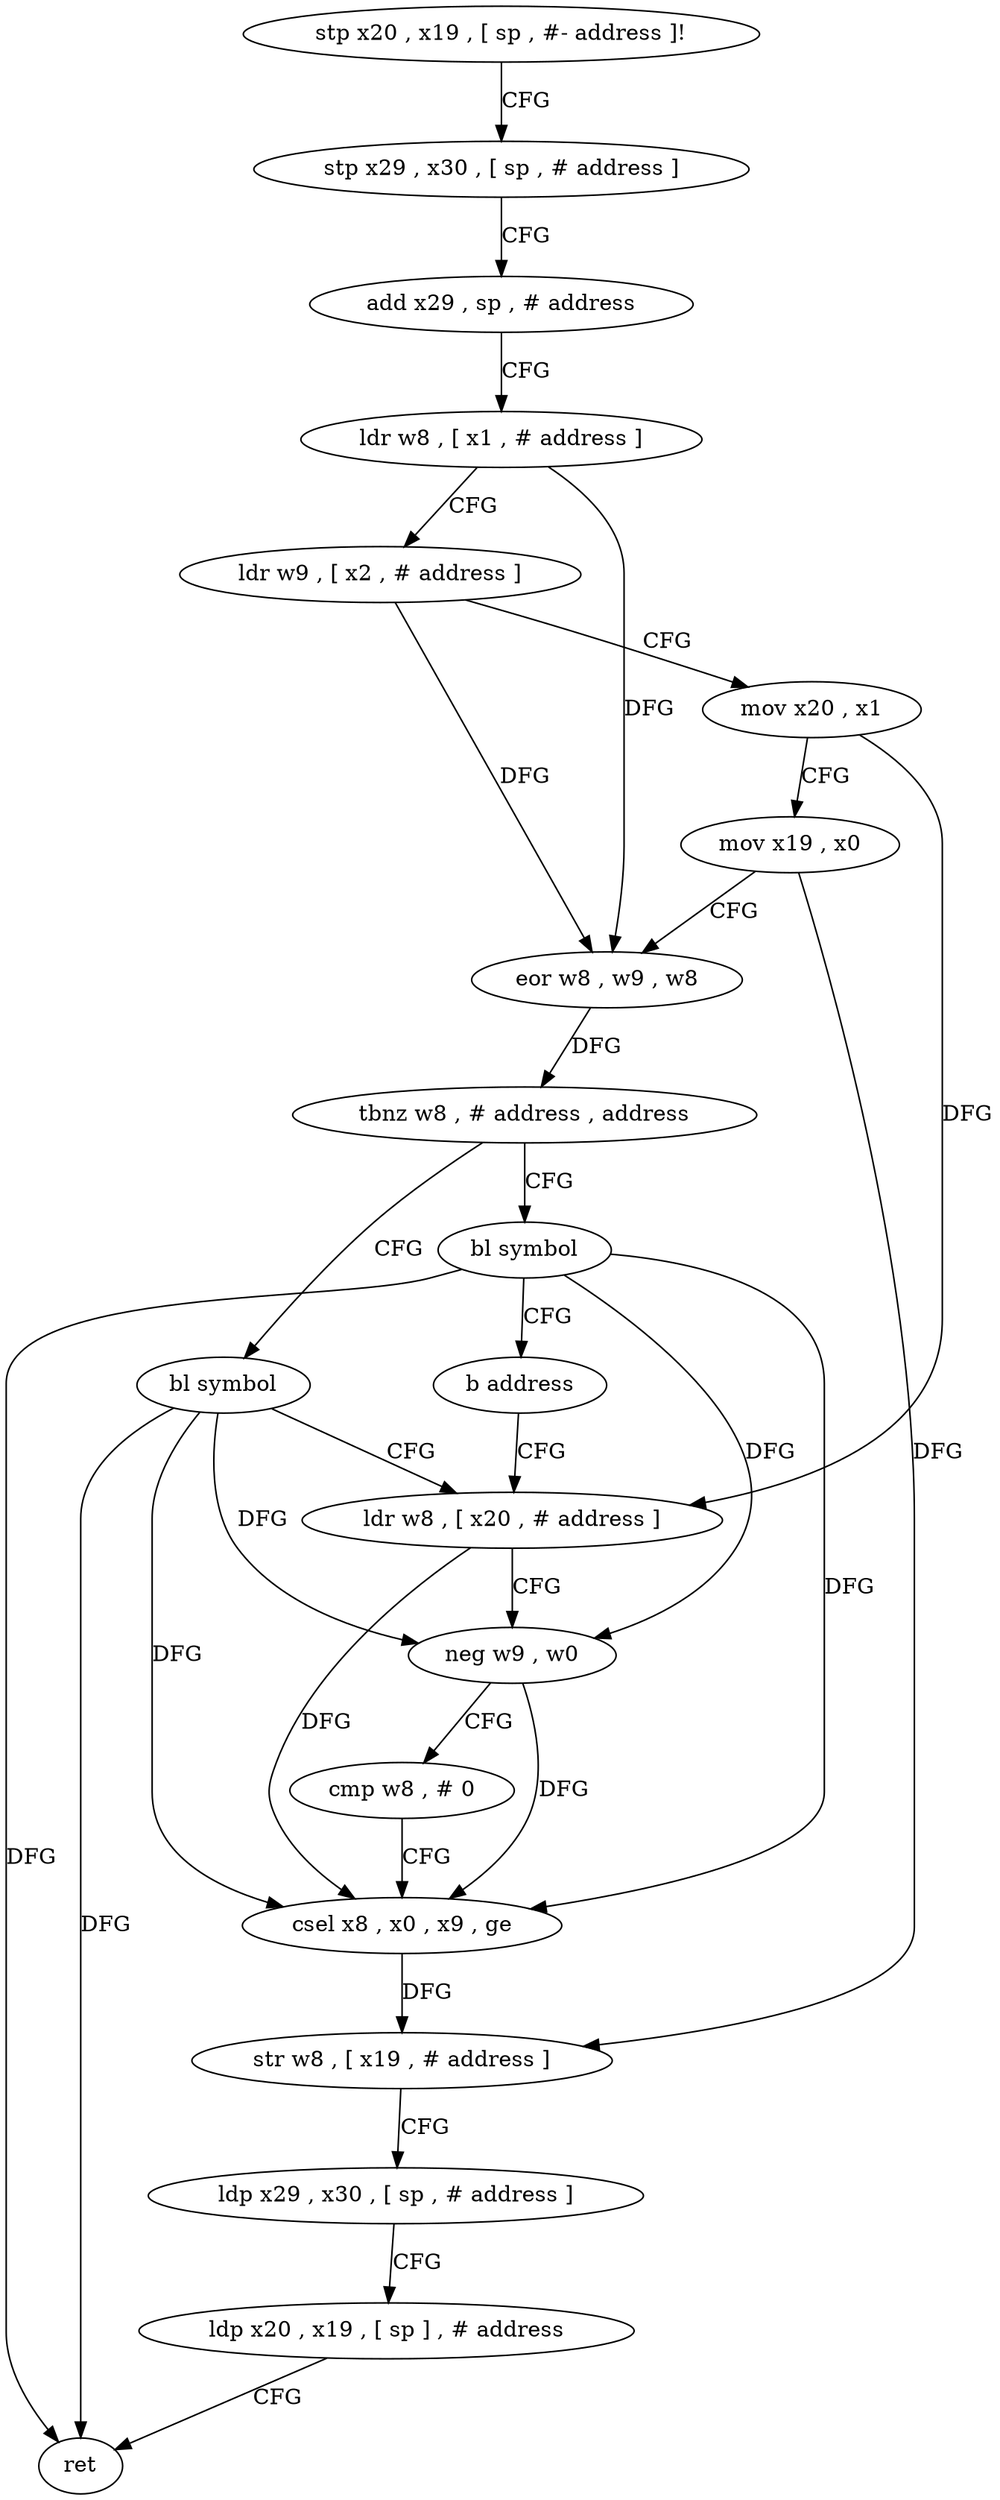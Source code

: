 digraph "func" {
"4224340" [label = "stp x20 , x19 , [ sp , #- address ]!" ]
"4224344" [label = "stp x29 , x30 , [ sp , # address ]" ]
"4224348" [label = "add x29 , sp , # address" ]
"4224352" [label = "ldr w8 , [ x1 , # address ]" ]
"4224356" [label = "ldr w9 , [ x2 , # address ]" ]
"4224360" [label = "mov x20 , x1" ]
"4224364" [label = "mov x19 , x0" ]
"4224368" [label = "eor w8 , w9 , w8" ]
"4224372" [label = "tbnz w8 , # address , address" ]
"4224384" [label = "bl symbol" ]
"4224376" [label = "bl symbol" ]
"4224388" [label = "ldr w8 , [ x20 , # address ]" ]
"4224380" [label = "b address" ]
"4224392" [label = "neg w9 , w0" ]
"4224396" [label = "cmp w8 , # 0" ]
"4224400" [label = "csel x8 , x0 , x9 , ge" ]
"4224404" [label = "str w8 , [ x19 , # address ]" ]
"4224408" [label = "ldp x29 , x30 , [ sp , # address ]" ]
"4224412" [label = "ldp x20 , x19 , [ sp ] , # address" ]
"4224416" [label = "ret" ]
"4224340" -> "4224344" [ label = "CFG" ]
"4224344" -> "4224348" [ label = "CFG" ]
"4224348" -> "4224352" [ label = "CFG" ]
"4224352" -> "4224356" [ label = "CFG" ]
"4224352" -> "4224368" [ label = "DFG" ]
"4224356" -> "4224360" [ label = "CFG" ]
"4224356" -> "4224368" [ label = "DFG" ]
"4224360" -> "4224364" [ label = "CFG" ]
"4224360" -> "4224388" [ label = "DFG" ]
"4224364" -> "4224368" [ label = "CFG" ]
"4224364" -> "4224404" [ label = "DFG" ]
"4224368" -> "4224372" [ label = "DFG" ]
"4224372" -> "4224384" [ label = "CFG" ]
"4224372" -> "4224376" [ label = "CFG" ]
"4224384" -> "4224388" [ label = "CFG" ]
"4224384" -> "4224392" [ label = "DFG" ]
"4224384" -> "4224400" [ label = "DFG" ]
"4224384" -> "4224416" [ label = "DFG" ]
"4224376" -> "4224380" [ label = "CFG" ]
"4224376" -> "4224392" [ label = "DFG" ]
"4224376" -> "4224400" [ label = "DFG" ]
"4224376" -> "4224416" [ label = "DFG" ]
"4224388" -> "4224392" [ label = "CFG" ]
"4224388" -> "4224400" [ label = "DFG" ]
"4224380" -> "4224388" [ label = "CFG" ]
"4224392" -> "4224396" [ label = "CFG" ]
"4224392" -> "4224400" [ label = "DFG" ]
"4224396" -> "4224400" [ label = "CFG" ]
"4224400" -> "4224404" [ label = "DFG" ]
"4224404" -> "4224408" [ label = "CFG" ]
"4224408" -> "4224412" [ label = "CFG" ]
"4224412" -> "4224416" [ label = "CFG" ]
}
